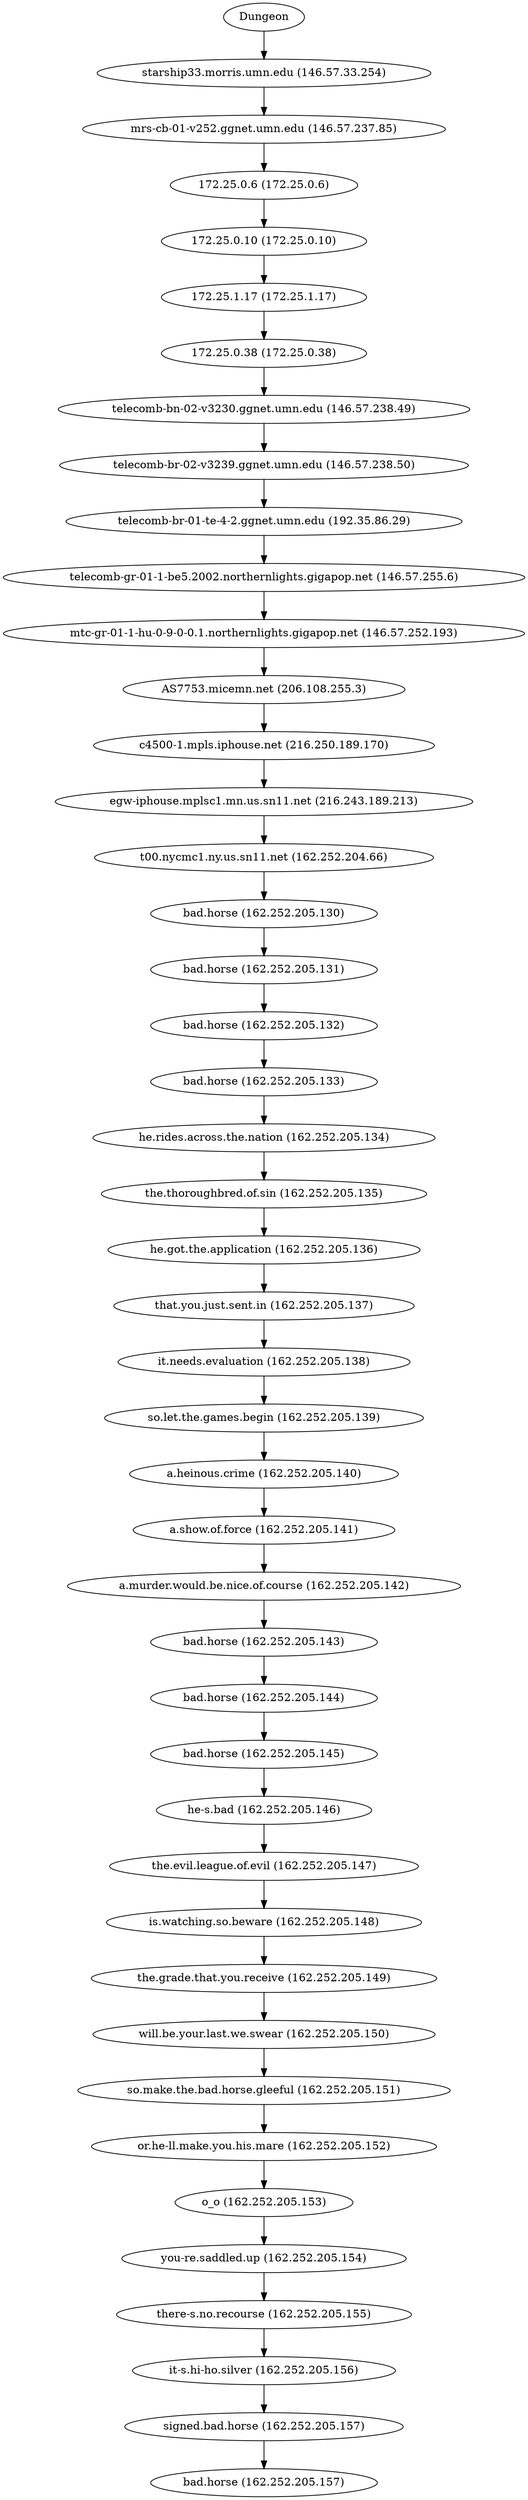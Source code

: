digraph network {

// traceroute to bad.horse (162.252.205.157), 60 hops max, 60 byte packets
"Dungeon" -> "starship33.morris.umn.edu (146.57.33.254)";
"starship33.morris.umn.edu (146.57.33.254)" -> "mrs-cb-01-v252.ggnet.umn.edu (146.57.237.85)";
"mrs-cb-01-v252.ggnet.umn.edu (146.57.237.85)" -> "172.25.0.6 (172.25.0.6)";
"172.25.0.6 (172.25.0.6)" -> "172.25.0.10 (172.25.0.10)";
"172.25.0.10 (172.25.0.10)" -> "172.25.1.17 (172.25.1.17)";
"172.25.1.17 (172.25.1.17)" -> "172.25.0.38 (172.25.0.38)";
"172.25.0.38 (172.25.0.38)" -> "telecomb-bn-02-v3230.ggnet.umn.edu (146.57.238.49)";
"telecomb-bn-02-v3230.ggnet.umn.edu (146.57.238.49)" -> "telecomb-br-02-v3239.ggnet.umn.edu (146.57.238.50)";
"telecomb-br-02-v3239.ggnet.umn.edu (146.57.238.50)" -> "telecomb-br-01-te-4-2.ggnet.umn.edu (192.35.86.29)";
"telecomb-br-01-te-4-2.ggnet.umn.edu (192.35.86.29)" -> "telecomb-gr-01-1-be5.2002.northernlights.gigapop.net (146.57.255.6)";
"telecomb-gr-01-1-be5.2002.northernlights.gigapop.net (146.57.255.6)" -> "mtc-gr-01-1-hu-0-9-0-0.1.northernlights.gigapop.net (146.57.252.193)";
"mtc-gr-01-1-hu-0-9-0-0.1.northernlights.gigapop.net (146.57.252.193)" -> "AS7753.micemn.net (206.108.255.3)";
"AS7753.micemn.net (206.108.255.3)" -> "c4500-1.mpls.iphouse.net (216.250.189.170)";
"c4500-1.mpls.iphouse.net (216.250.189.170)" -> "egw-iphouse.mplsc1.mn.us.sn11.net (216.243.189.213)";
"egw-iphouse.mplsc1.mn.us.sn11.net (216.243.189.213)" -> "t00.nycmc1.ny.us.sn11.net (162.252.204.66)";
"t00.nycmc1.ny.us.sn11.net (162.252.204.66)" -> "bad.horse (162.252.205.130)";
"bad.horse (162.252.205.130)" -> "bad.horse (162.252.205.131)";
"bad.horse (162.252.205.131)" -> "bad.horse (162.252.205.132)";
"bad.horse (162.252.205.132)" -> "bad.horse (162.252.205.133)";
"bad.horse (162.252.205.133)" -> "he.rides.across.the.nation (162.252.205.134)";
"he.rides.across.the.nation (162.252.205.134)" -> "the.thoroughbred.of.sin (162.252.205.135)";
"the.thoroughbred.of.sin (162.252.205.135)" -> "he.got.the.application (162.252.205.136)";
"he.got.the.application (162.252.205.136)" -> "that.you.just.sent.in (162.252.205.137)";
"that.you.just.sent.in (162.252.205.137)" -> "it.needs.evaluation (162.252.205.138)";
"it.needs.evaluation (162.252.205.138)" -> "so.let.the.games.begin (162.252.205.139)";
"so.let.the.games.begin (162.252.205.139)" -> "a.heinous.crime (162.252.205.140)";
"a.heinous.crime (162.252.205.140)" -> "a.show.of.force (162.252.205.141)";
"a.show.of.force (162.252.205.141)" -> "a.murder.would.be.nice.of.course (162.252.205.142)";
"a.murder.would.be.nice.of.course (162.252.205.142)" -> "bad.horse (162.252.205.143)";
"bad.horse (162.252.205.143)" -> "bad.horse (162.252.205.144)";
"bad.horse (162.252.205.144)" -> "bad.horse (162.252.205.145)";
"bad.horse (162.252.205.145)" -> "he-s.bad (162.252.205.146)";
"he-s.bad (162.252.205.146)" -> "the.evil.league.of.evil (162.252.205.147)";
"the.evil.league.of.evil (162.252.205.147)" -> "is.watching.so.beware (162.252.205.148)";
"is.watching.so.beware (162.252.205.148)" -> "the.grade.that.you.receive (162.252.205.149)";
"the.grade.that.you.receive (162.252.205.149)" -> "will.be.your.last.we.swear (162.252.205.150)";
"will.be.your.last.we.swear (162.252.205.150)" -> "so.make.the.bad.horse.gleeful (162.252.205.151)";
"so.make.the.bad.horse.gleeful (162.252.205.151)" -> "or.he-ll.make.you.his.mare (162.252.205.152)";
"or.he-ll.make.you.his.mare (162.252.205.152)" -> "o_o (162.252.205.153)";
"o_o (162.252.205.153)" -> "you-re.saddled.up (162.252.205.154)";
"you-re.saddled.up (162.252.205.154)" -> "there-s.no.recourse (162.252.205.155)";
"there-s.no.recourse (162.252.205.155)" -> "it-s.hi-ho.silver (162.252.205.156)";
"it-s.hi-ho.silver (162.252.205.156)" -> "signed.bad.horse (162.252.205.157)";
"signed.bad.horse (162.252.205.157)" -> "bad.horse (162.252.205.157)";
}
